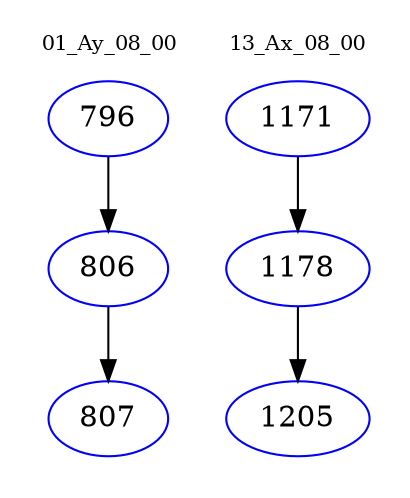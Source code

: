 digraph{
subgraph cluster_0 {
color = white
label = "01_Ay_08_00";
fontsize=10;
T0_796 [label="796", color="blue"]
T0_796 -> T0_806 [color="black"]
T0_806 [label="806", color="blue"]
T0_806 -> T0_807 [color="black"]
T0_807 [label="807", color="blue"]
}
subgraph cluster_1 {
color = white
label = "13_Ax_08_00";
fontsize=10;
T1_1171 [label="1171", color="blue"]
T1_1171 -> T1_1178 [color="black"]
T1_1178 [label="1178", color="blue"]
T1_1178 -> T1_1205 [color="black"]
T1_1205 [label="1205", color="blue"]
}
}
